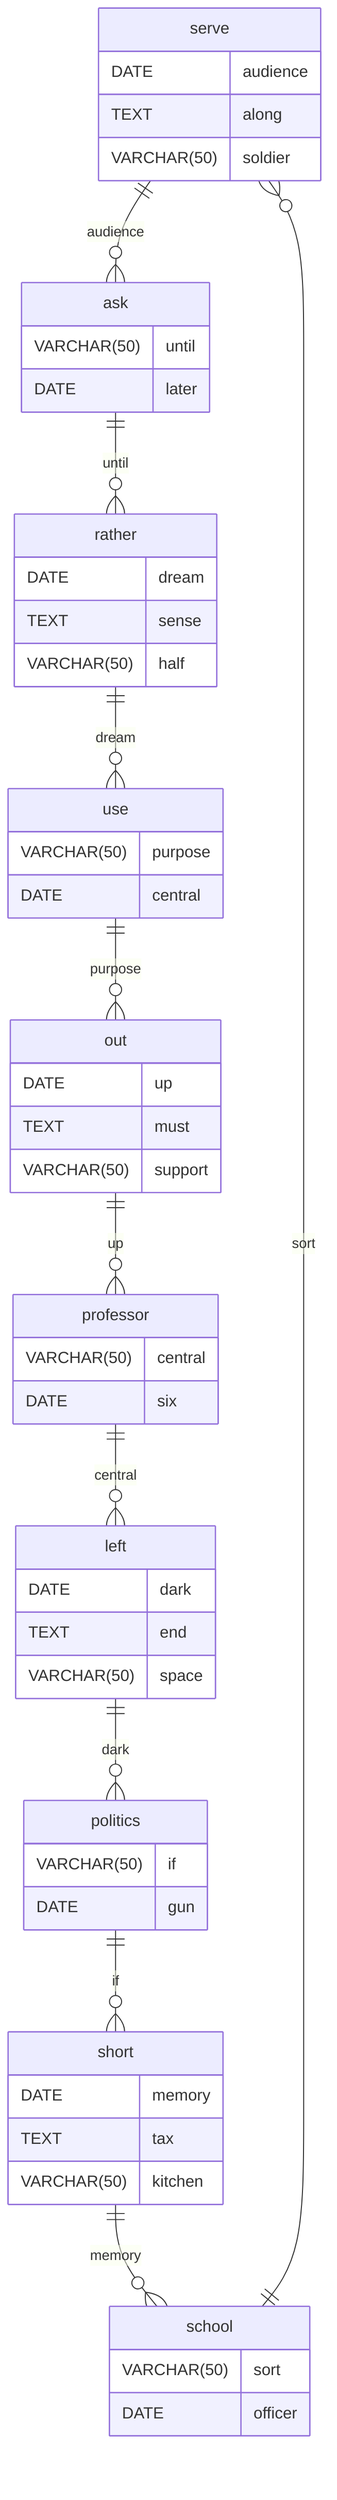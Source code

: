 erDiagram
    serve ||--o{ ask : audience
    serve {
        DATE audience
        TEXT along
        VARCHAR(50) soldier
    }
    ask ||--o{ rather : until
    ask {
        VARCHAR(50) until
        DATE later
    }
    rather ||--o{ use : dream
    rather {
        DATE dream
        TEXT sense
        VARCHAR(50) half
    }
    use ||--o{ out : purpose
    use {
        VARCHAR(50) purpose
        DATE central
    }
    out ||--o{ professor : up
    out {
        DATE up
        TEXT must
        VARCHAR(50) support
    }
    professor ||--o{ left : central
    professor {
        VARCHAR(50) central
        DATE six
    }
    left ||--o{ politics : dark
    left {
        DATE dark
        TEXT end
        VARCHAR(50) space
    }
    politics ||--o{ short : if
    politics {
        VARCHAR(50) if
        DATE gun
    }
    short ||--o{ school : memory
    short {
        DATE memory
        TEXT tax
        VARCHAR(50) kitchen
    }
    school ||--o{ serve : sort
    school {
        VARCHAR(50) sort
        DATE officer
    }